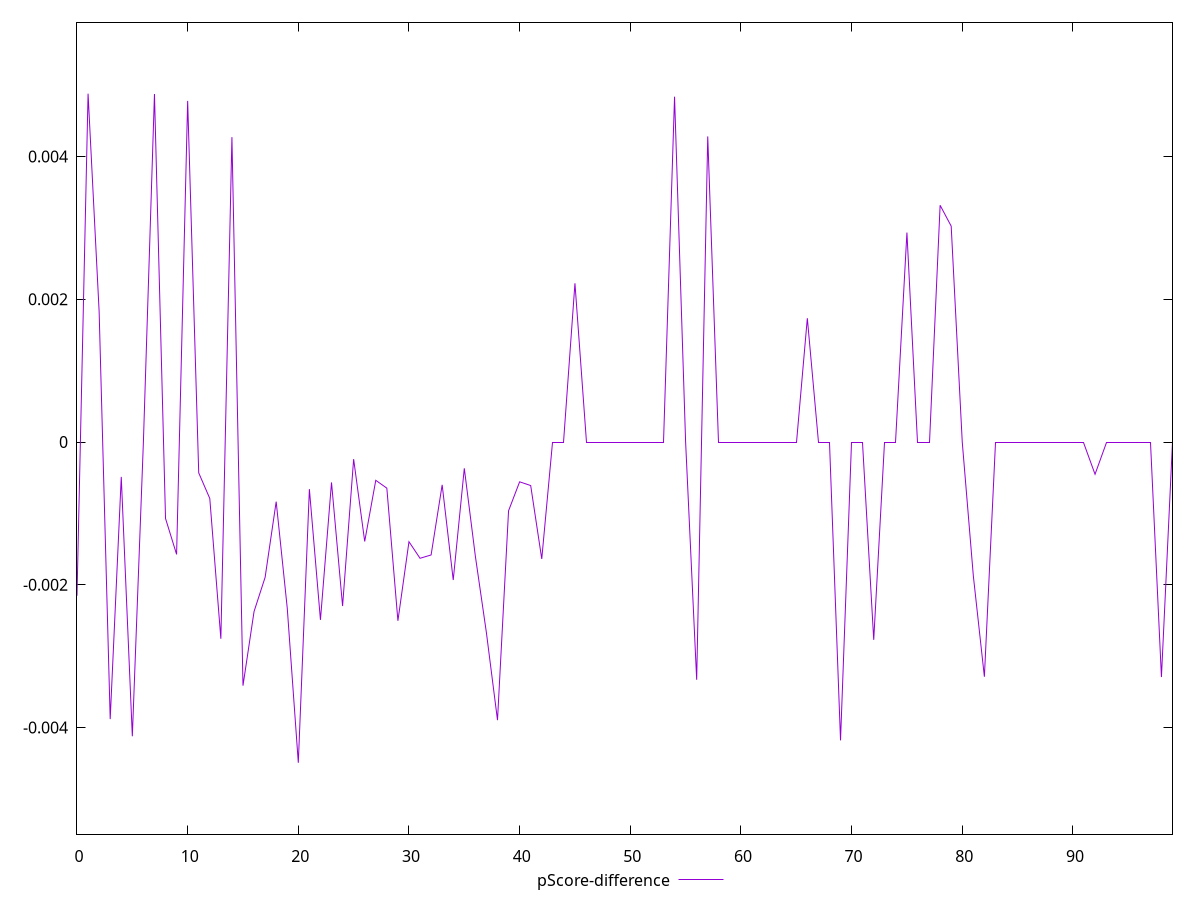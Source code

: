 reset

$pScoreDifference <<EOF
0 -0.0021533333333333404
1 0.0048799999999999955
2 0.00182888888888888
3 -0.0038822222222222313
4 -0.000488888888888872
5 -0.004122222222222249
6 0
7 0.004875555555555522
8 -0.0010711111111111338
9 -0.0015744444444444339
10 0.004778888888888888
11 -0.00043222222222227824
12 -0.0007911111111110758
13 -0.0027566666666666295
14 0.004271111111111114
15 -0.0034133333333333793
16 -0.002374444444444457
17 -0.0018955555555555392
18 -0.0008355555555555894
19 -0.002326666666666699
20 -0.004493333333333349
21 -0.0006599999999999939
22 -0.002492222222222229
23 -0.0005666666666666043
24 -0.002297777777777843
25 -0.00024000000000001798
26 -0.0013933333333333575
27 -0.0005366666666666298
28 -0.0006466666666666843
29 -0.0025044444444444203
30 -0.0013966666666667127
31 -0.001628888888888902
32 -0.0015822222222222626
33 -0.0006000000000000449
34 -0.0019333333333333425
35 -0.00036888888888886306
36 -0.0016000000000000458
37 -0.0026733333333333054
38 -0.0038966666666666594
39 -0.0009633333333333161
40 -0.0005577777777777682
41 -0.0006099999999999994
42 -0.001637777777777738
43 0
44 0
45 0.002223333333333355
46 0
47 0
48 0
49 0
50 0
51 0
52 0
53 0
54 0.0048374999811252595
55 0
56 -0.0033311111111110625
57 0.004280833328763611
58 0
59 0
60 0
61 0
62 0
63 0
64 0
65 0
66 0.0017341666668653222
67 0
68 0
69 -0.0041800000021854355
70 0
71 0
72 -0.002771666670838946
73 0
74 0
75 0.002934166664878446
76 0
77 0
78 0.0033166666666667455
79 0.0030241666734218686
80 0
81 -0.0018733333333333935
82 -0.003288333341479266
83 0
84 0
85 0
86 0
87 0
88 0
89 0
90 0
91 0
92 -0.0004516666630903776
93 0
94 0
95 0
96 0
97 0
98 -0.003292222222222252
99 0
EOF

set key outside below
set xrange [0:99]
set yrange [-0.005493333333333349:0.0058799999999999955]
set trange [-0.005493333333333349:0.0058799999999999955]
set terminal svg size 640, 500 enhanced background rgb 'white'
set output "report_00009_2021-02-08T22-37-41.559Z/uses-rel-preconnect/samples/pages/pScore-difference/values.svg"

plot $pScoreDifference title "pScore-difference" with line

reset
